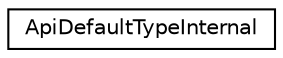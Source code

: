 digraph "类继承关系图"
{
 // LATEX_PDF_SIZE
  edge [fontname="Helvetica",fontsize="10",labelfontname="Helvetica",labelfontsize="10"];
  node [fontname="Helvetica",fontsize="10",shape=record];
  rankdir="LR";
  Node0 [label="ApiDefaultTypeInternal",height=0.2,width=0.4,color="black", fillcolor="white", style="filled",URL="$structApiDefaultTypeInternal.html",tooltip=" "];
}
